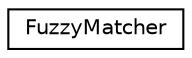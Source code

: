 digraph "Graphical Class Hierarchy"
{
 // LATEX_PDF_SIZE
  edge [fontname="Helvetica",fontsize="10",labelfontname="Helvetica",labelfontsize="10"];
  node [fontname="Helvetica",fontsize="10",shape=record];
  rankdir="LR";
  Node0 [label="FuzzyMatcher",height=0.2,width=0.4,color="black", fillcolor="white", style="filled",URL="$classFuzzyMatcher.html",tooltip=" "];
}
